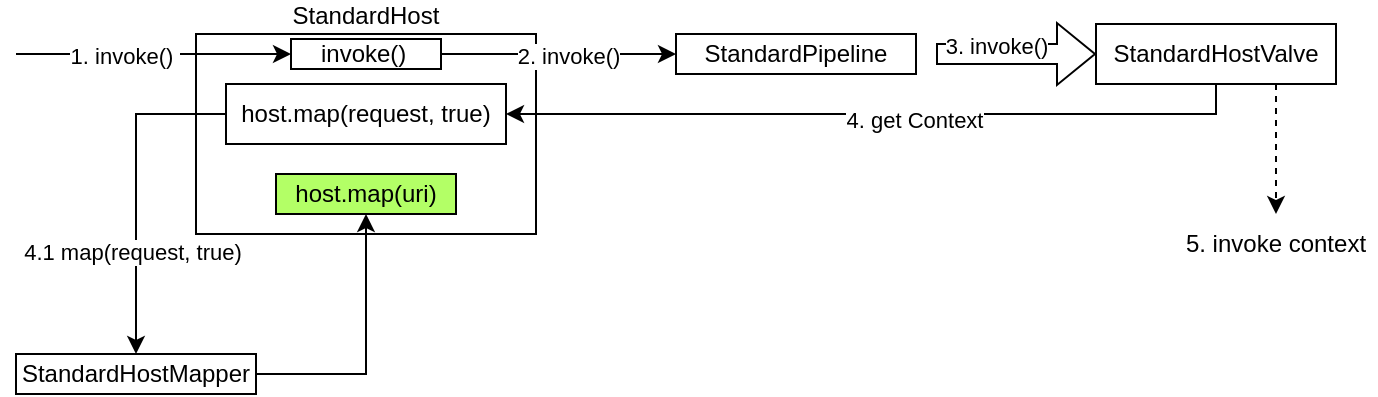 <mxfile version="21.6.9" type="github">
  <diagram name="Page-1" id="z2UweDDKiBCb2AuWsIdX">
    <mxGraphModel dx="875" dy="478" grid="1" gridSize="10" guides="1" tooltips="1" connect="1" arrows="1" fold="1" page="1" pageScale="1" pageWidth="827" pageHeight="1169" math="0" shadow="0">
      <root>
        <mxCell id="0" />
        <mxCell id="1" parent="0" />
        <mxCell id="g1SrodDVbok6Y1qdkaPr-3" value="StandardHost" style="rounded=0;whiteSpace=wrap;html=1;labelPosition=center;verticalLabelPosition=top;align=center;verticalAlign=bottom;" vertex="1" parent="1">
          <mxGeometry x="120" y="110" width="170" height="100" as="geometry" />
        </mxCell>
        <mxCell id="g1SrodDVbok6Y1qdkaPr-9" value="" style="edgeStyle=orthogonalEdgeStyle;rounded=0;orthogonalLoop=1;jettySize=auto;html=1;exitX=1;exitY=0.5;exitDx=0;exitDy=0;" edge="1" parent="1" source="g1SrodDVbok6Y1qdkaPr-7" target="g1SrodDVbok6Y1qdkaPr-8">
          <mxGeometry relative="1" as="geometry" />
        </mxCell>
        <mxCell id="g1SrodDVbok6Y1qdkaPr-10" value="2. invoke()" style="edgeLabel;html=1;align=center;verticalAlign=middle;resizable=0;points=[];" vertex="1" connectable="0" parent="g1SrodDVbok6Y1qdkaPr-9">
          <mxGeometry x="0.075" y="-1" relative="1" as="geometry">
            <mxPoint as="offset" />
          </mxGeometry>
        </mxCell>
        <mxCell id="g1SrodDVbok6Y1qdkaPr-5" value="" style="endArrow=classic;html=1;rounded=0;entryX=0;entryY=0.5;entryDx=0;entryDy=0;" edge="1" parent="1" target="g1SrodDVbok6Y1qdkaPr-7">
          <mxGeometry width="50" height="50" relative="1" as="geometry">
            <mxPoint x="30" y="120" as="sourcePoint" />
            <mxPoint x="90" y="120" as="targetPoint" />
          </mxGeometry>
        </mxCell>
        <mxCell id="g1SrodDVbok6Y1qdkaPr-6" value="1. invoke()&amp;nbsp;" style="edgeLabel;html=1;align=center;verticalAlign=middle;resizable=0;points=[];" vertex="1" connectable="0" parent="g1SrodDVbok6Y1qdkaPr-5">
          <mxGeometry x="-0.211" y="-1" relative="1" as="geometry">
            <mxPoint as="offset" />
          </mxGeometry>
        </mxCell>
        <mxCell id="g1SrodDVbok6Y1qdkaPr-7" value="invoke()&amp;nbsp;" style="text;html=1;strokeColor=default;fillColor=none;align=center;verticalAlign=middle;whiteSpace=wrap;rounded=0;" vertex="1" parent="1">
          <mxGeometry x="167.5" y="112.5" width="75" height="15" as="geometry" />
        </mxCell>
        <mxCell id="g1SrodDVbok6Y1qdkaPr-8" value="StandardPipeline" style="whiteSpace=wrap;html=1;verticalAlign=middle;rounded=0;labelPosition=center;verticalLabelPosition=middle;align=center;" vertex="1" parent="1">
          <mxGeometry x="360" y="110" width="120" height="20" as="geometry" />
        </mxCell>
        <mxCell id="g1SrodDVbok6Y1qdkaPr-11" value="" style="shape=flexArrow;endArrow=classic;html=1;rounded=0;" edge="1" parent="1" target="g1SrodDVbok6Y1qdkaPr-12">
          <mxGeometry width="50" height="50" relative="1" as="geometry">
            <mxPoint x="490" y="120" as="sourcePoint" />
            <mxPoint x="540" y="120" as="targetPoint" />
          </mxGeometry>
        </mxCell>
        <mxCell id="g1SrodDVbok6Y1qdkaPr-13" value="3. invoke()" style="edgeLabel;html=1;align=center;verticalAlign=middle;resizable=0;points=[];" vertex="1" connectable="0" parent="g1SrodDVbok6Y1qdkaPr-11">
          <mxGeometry x="-0.267" y="4" relative="1" as="geometry">
            <mxPoint as="offset" />
          </mxGeometry>
        </mxCell>
        <mxCell id="g1SrodDVbok6Y1qdkaPr-15" style="edgeStyle=orthogonalEdgeStyle;rounded=0;orthogonalLoop=1;jettySize=auto;html=1;exitX=0.5;exitY=1;exitDx=0;exitDy=0;entryX=1;entryY=0.5;entryDx=0;entryDy=0;" edge="1" parent="1" source="g1SrodDVbok6Y1qdkaPr-12" target="g1SrodDVbok6Y1qdkaPr-14">
          <mxGeometry relative="1" as="geometry">
            <Array as="points">
              <mxPoint x="630" y="150" />
            </Array>
          </mxGeometry>
        </mxCell>
        <mxCell id="g1SrodDVbok6Y1qdkaPr-21" value="4. get Context" style="edgeLabel;html=1;align=center;verticalAlign=middle;resizable=0;points=[];" vertex="1" connectable="0" parent="g1SrodDVbok6Y1qdkaPr-15">
          <mxGeometry x="-0.104" y="3" relative="1" as="geometry">
            <mxPoint as="offset" />
          </mxGeometry>
        </mxCell>
        <mxCell id="g1SrodDVbok6Y1qdkaPr-23" style="edgeStyle=orthogonalEdgeStyle;rounded=0;orthogonalLoop=1;jettySize=auto;html=1;exitX=0.75;exitY=1;exitDx=0;exitDy=0;dashed=1;" edge="1" parent="1" source="g1SrodDVbok6Y1qdkaPr-12">
          <mxGeometry relative="1" as="geometry">
            <mxPoint x="660" y="200" as="targetPoint" />
          </mxGeometry>
        </mxCell>
        <mxCell id="g1SrodDVbok6Y1qdkaPr-12" value="StandardHostValve" style="rounded=0;whiteSpace=wrap;html=1;" vertex="1" parent="1">
          <mxGeometry x="570" y="105" width="120" height="30" as="geometry" />
        </mxCell>
        <mxCell id="g1SrodDVbok6Y1qdkaPr-17" style="edgeStyle=orthogonalEdgeStyle;rounded=0;orthogonalLoop=1;jettySize=auto;html=1;exitX=0;exitY=0.5;exitDx=0;exitDy=0;entryX=0.5;entryY=0;entryDx=0;entryDy=0;" edge="1" parent="1" source="g1SrodDVbok6Y1qdkaPr-14" target="g1SrodDVbok6Y1qdkaPr-16">
          <mxGeometry relative="1" as="geometry" />
        </mxCell>
        <mxCell id="g1SrodDVbok6Y1qdkaPr-18" value="4.1 map(request, true)" style="edgeLabel;html=1;align=center;verticalAlign=middle;resizable=0;points=[];" vertex="1" connectable="0" parent="g1SrodDVbok6Y1qdkaPr-17">
          <mxGeometry x="0.379" y="-2" relative="1" as="geometry">
            <mxPoint as="offset" />
          </mxGeometry>
        </mxCell>
        <mxCell id="g1SrodDVbok6Y1qdkaPr-14" value="host.map(request, true)" style="text;html=1;align=center;verticalAlign=middle;whiteSpace=wrap;rounded=0;strokeColor=default;" vertex="1" parent="1">
          <mxGeometry x="135" y="135" width="140" height="30" as="geometry" />
        </mxCell>
        <mxCell id="g1SrodDVbok6Y1qdkaPr-20" style="edgeStyle=orthogonalEdgeStyle;rounded=0;orthogonalLoop=1;jettySize=auto;html=1;exitX=1;exitY=0.5;exitDx=0;exitDy=0;entryX=0.5;entryY=1;entryDx=0;entryDy=0;" edge="1" parent="1" source="g1SrodDVbok6Y1qdkaPr-16" target="g1SrodDVbok6Y1qdkaPr-19">
          <mxGeometry relative="1" as="geometry" />
        </mxCell>
        <mxCell id="g1SrodDVbok6Y1qdkaPr-16" value="StandardHostMapper" style="rounded=0;whiteSpace=wrap;html=1;" vertex="1" parent="1">
          <mxGeometry x="30" y="270" width="120" height="20" as="geometry" />
        </mxCell>
        <mxCell id="g1SrodDVbok6Y1qdkaPr-19" value="host.map(uri)" style="text;html=1;strokeColor=default;fillColor=#B3FF66;align=center;verticalAlign=middle;whiteSpace=wrap;rounded=0;" vertex="1" parent="1">
          <mxGeometry x="160" y="180" width="90" height="20" as="geometry" />
        </mxCell>
        <mxCell id="g1SrodDVbok6Y1qdkaPr-24" value="5. invoke context" style="text;html=1;strokeColor=none;fillColor=none;align=center;verticalAlign=middle;whiteSpace=wrap;rounded=0;" vertex="1" parent="1">
          <mxGeometry x="610" y="200" width="100" height="30" as="geometry" />
        </mxCell>
      </root>
    </mxGraphModel>
  </diagram>
</mxfile>
